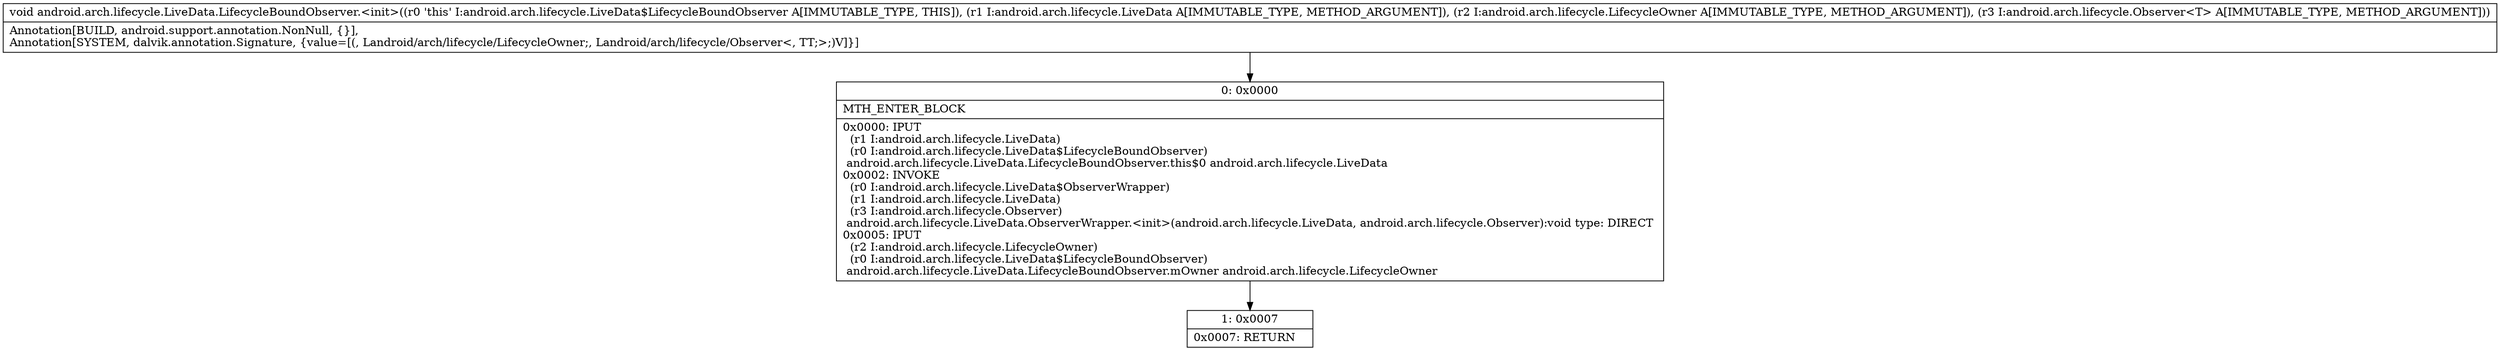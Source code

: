 digraph "CFG forandroid.arch.lifecycle.LiveData.LifecycleBoundObserver.\<init\>(Landroid\/arch\/lifecycle\/LiveData;Landroid\/arch\/lifecycle\/LifecycleOwner;Landroid\/arch\/lifecycle\/Observer;)V" {
Node_0 [shape=record,label="{0\:\ 0x0000|MTH_ENTER_BLOCK\l|0x0000: IPUT  \l  (r1 I:android.arch.lifecycle.LiveData)\l  (r0 I:android.arch.lifecycle.LiveData$LifecycleBoundObserver)\l android.arch.lifecycle.LiveData.LifecycleBoundObserver.this$0 android.arch.lifecycle.LiveData \l0x0002: INVOKE  \l  (r0 I:android.arch.lifecycle.LiveData$ObserverWrapper)\l  (r1 I:android.arch.lifecycle.LiveData)\l  (r3 I:android.arch.lifecycle.Observer)\l android.arch.lifecycle.LiveData.ObserverWrapper.\<init\>(android.arch.lifecycle.LiveData, android.arch.lifecycle.Observer):void type: DIRECT \l0x0005: IPUT  \l  (r2 I:android.arch.lifecycle.LifecycleOwner)\l  (r0 I:android.arch.lifecycle.LiveData$LifecycleBoundObserver)\l android.arch.lifecycle.LiveData.LifecycleBoundObserver.mOwner android.arch.lifecycle.LifecycleOwner \l}"];
Node_1 [shape=record,label="{1\:\ 0x0007|0x0007: RETURN   \l}"];
MethodNode[shape=record,label="{void android.arch.lifecycle.LiveData.LifecycleBoundObserver.\<init\>((r0 'this' I:android.arch.lifecycle.LiveData$LifecycleBoundObserver A[IMMUTABLE_TYPE, THIS]), (r1 I:android.arch.lifecycle.LiveData A[IMMUTABLE_TYPE, METHOD_ARGUMENT]), (r2 I:android.arch.lifecycle.LifecycleOwner A[IMMUTABLE_TYPE, METHOD_ARGUMENT]), (r3 I:android.arch.lifecycle.Observer\<T\> A[IMMUTABLE_TYPE, METHOD_ARGUMENT]))  | Annotation[BUILD, android.support.annotation.NonNull, \{\}], \lAnnotation[SYSTEM, dalvik.annotation.Signature, \{value=[(, Landroid\/arch\/lifecycle\/LifecycleOwner;, Landroid\/arch\/lifecycle\/Observer\<, TT;\>;)V]\}]\l}"];
MethodNode -> Node_0;
Node_0 -> Node_1;
}

